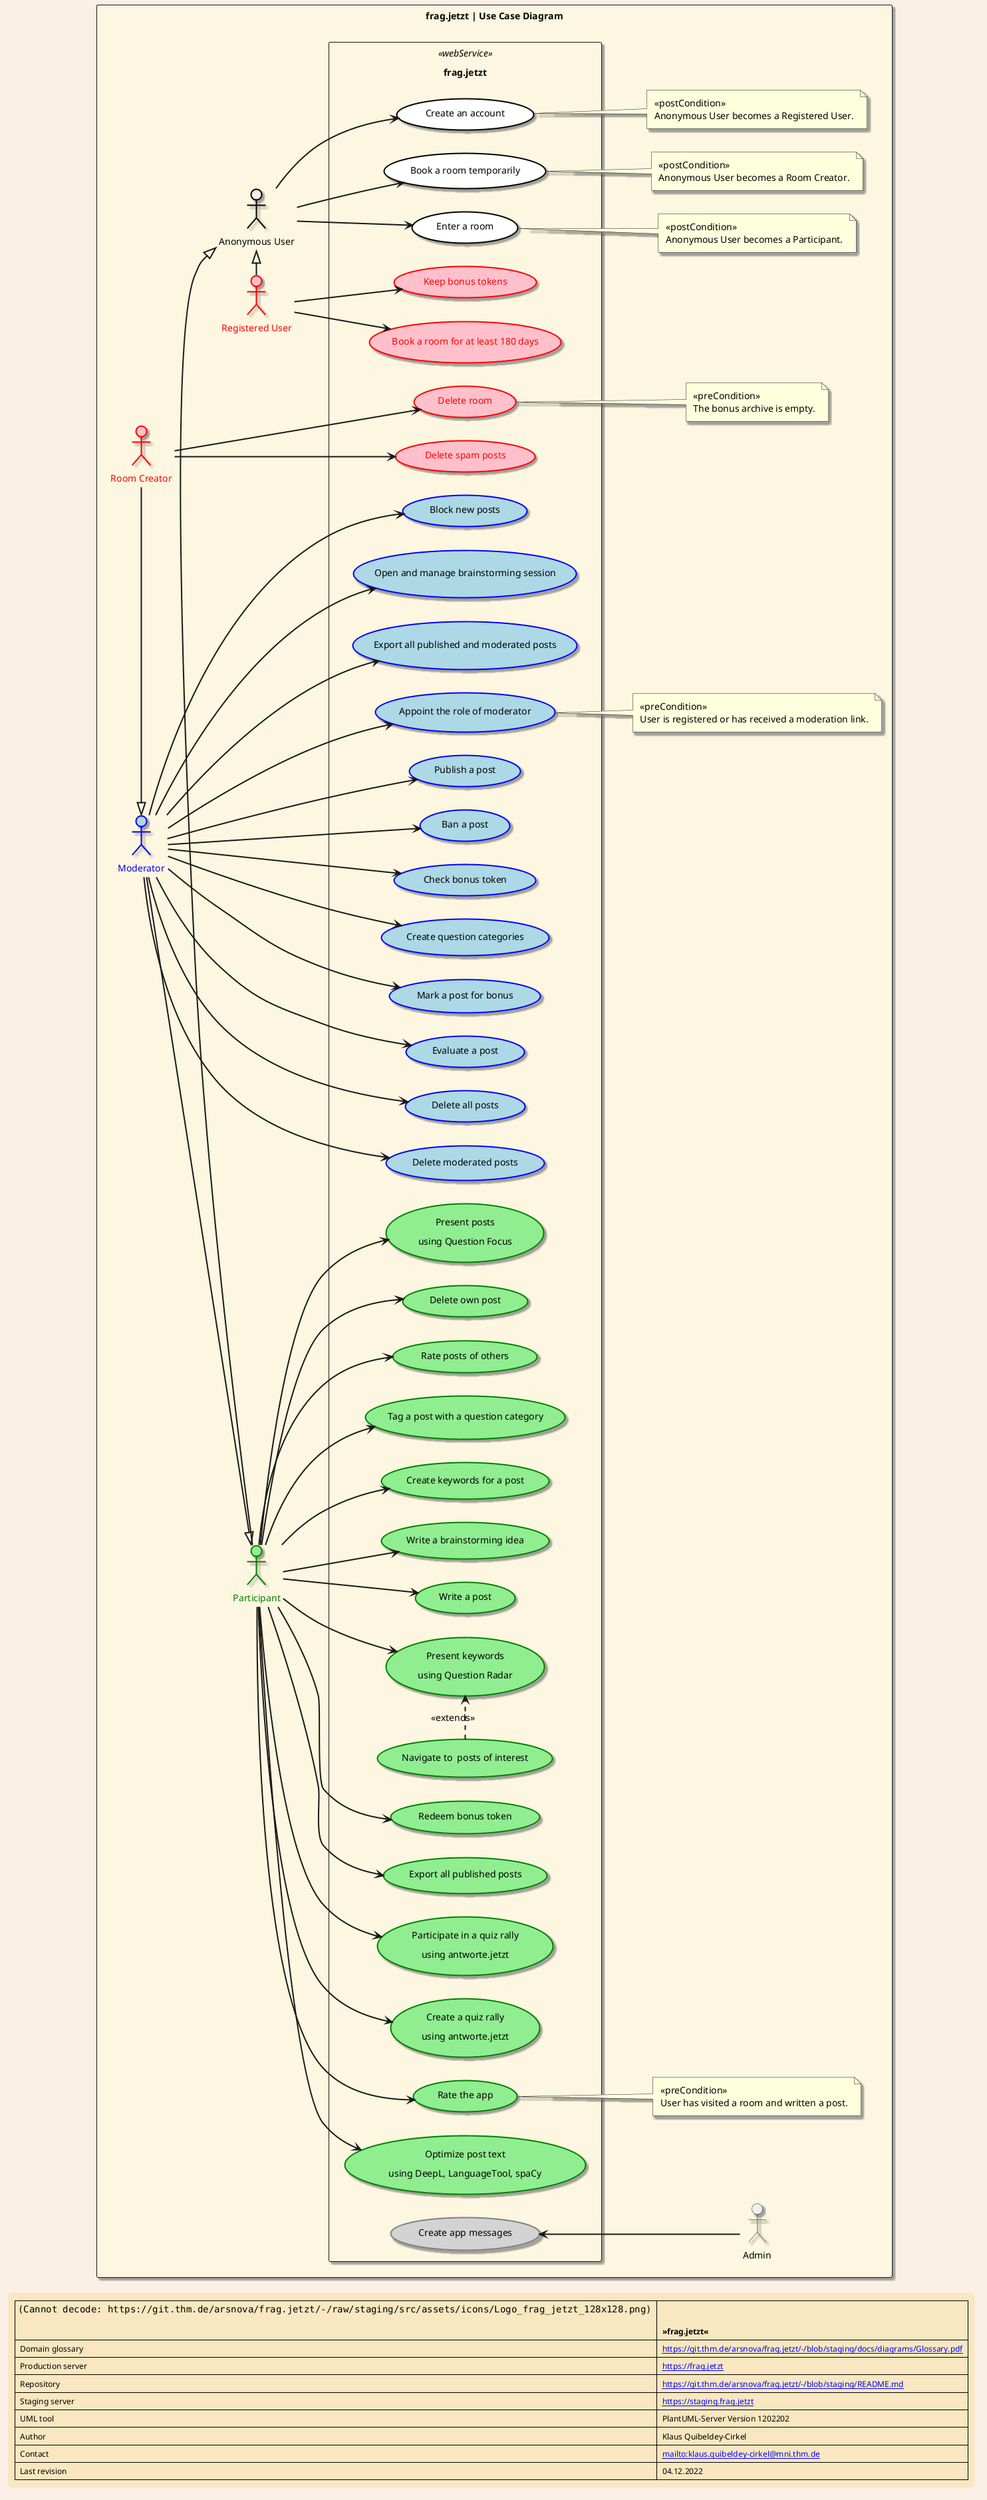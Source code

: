 @startuml
scale 1.0

skinparam backgroundColor Linen
skinparam LegendBackgroundColor Strategy
skinparam LegendBorderThickness 0
skinparam LegendFontSize 12
skinparam Padding 5
skinparam defaultFontSize 14
skinparam ArrowThickness 2
skinparam shadowing true


skinparam rectangle {
    BackgroundColor #fdf6e0
}

skinparam usecase {
    BackgroundColor LightGreen
    BorderColor Green
    BackgroundColor<<USP>> Pink
    BorderColor<<USP>> HotPink
    BorderThickness 2
    ArrowThickness 2
}

rectangle "frag.jetzt | Use Case Diagram" {

left to right direction

actor "Anonymous User" as AU #linen;line:black;line.bold;text:black
actor "Participant" as P #lightgreen;line:green;line.bold;text:green
actor "Moderator" as M #lightblue;line:blue;line.bold;text:blue
actor "Room Creator" as RC #pink;line:red;line.bold;text:red
actor "Registered User" as RU #pink;line:red;line.bold;text:red
actor "Admin" as A

P -|> AU
RU -|> AU
M --|> P
RC -left-|> M

rectangle "frag.jetzt" <<webService>> {

together {
usecase "Enter a room" as UC1 #white;line:black;line.bold;text:black
usecase "Book a room temporarily" as UC2 #white;line:black;line.bold;text:black
usecase "Create an account" as UC3 #white;line:black;line.bold;text:black
}

together {
usecase "Write a post" as UC4
usecase "Write a brainstorming idea" as UC5
usecase "Create keywords for a post" as UC6
usecase "Tag a post with a question category" as UC7
usecase "Rate posts of others" as UC8
usecase "Delete own post" as UC9
usecase UC10 as "Present posts
using Question Focus"
usecase UC11 as "Present keywords
using Question Radar"
usecase "Navigate to  posts of interest" as UC12
usecase UC13 as "Optimize post text
using DeepL, LanguageTool, spaCy"
usecase "Rate the app" as UC14
usecase UC15 as "Create a quiz rally
using antworte.jetzt"
usecase UC16 as "Participate in a quiz rally
using antworte.jetzt"
usecase "Export all published posts" as UC17
usecase "Redeem bonus token" as UC18
}

usecase "Create app messages" as UC19 #lightgray;line:gray;line.bold;text:black

usecase "Delete spam posts" as UC32 #pink;line:red;line.bold;text:red
usecase "Delete room" as UC33 #pink;line:red;line.bold;text:red
usecase "Book a room for at least 180 days" as UC34 #pink;line:red;line.bold;text:red
usecase "Keep bonus tokens" as UC35 #pink;line:red;line.bold;text:red

together {
usecase "Block new posts" as UC26 #lightblue;line:blue;line.bold
usecase "Delete moderated posts" as UC27 #lightblue;line:blue;line.bold
usecase "Delete all posts" as UC28 #lightblue;line:blue;line.bold
usecase "Evaluate a post" as UC23 #lightblue;line:blue;line.bold
usecase "Mark a post for bonus" as UC24 #lightblue;line:blue;line.bold
usecase "Create question categories" as UC20 #lightblue;line:blue;line.bold
usecase "Check bonus token" as UC25 #lightblue;line:blue;line.bold
usecase "Ban a post" as UC21 #lightblue;line:blue;line.bold
usecase "Publish a post" as UC22 #lightblue;line:blue;line.bold
usecase "Appoint the role of moderator" as UC29 #lightblue;line:blue;line.bold
usecase "Export all published and moderated posts" as UC30 #lightblue;line:blue;line.bold
usecase "Open and manage brainstorming session" as UC31 #lightblue;line:blue;line.bold
}

}

AU --> UC1
note right of (UC1)
  «postCondition»
  Anonymous User becomes a Participant.
end note
AU --> UC2
note right of (UC2)
  «postCondition»
  Anonymous User becomes a Room Creator.
end note
AU --> UC3
note right of (UC3)
  «postCondition»
  Anonymous User becomes a Registered User.
end note
P --> UC14
note right of (UC14)
«preCondition»
User has visited a room and written a post.
end note
M --> UC29
note right of (UC29)
«preCondition»
User is registered or has received a moderation link.
end note
RC --> UC33
note right of (UC33)
«preCondition»
The bonus archive is empty.
end note

P --> UC4
P --> UC5
P --> UC6
P --> UC7
P --> UC8
P --> UC9
P --> UC10
P --> UC11
P --> UC13
P --> UC15
P --> UC16
P --> UC17
P --> UC18

M --> UC20
M --> UC21
M --> UC22
M --> UC23
M --> UC24
M --> UC25
M --> UC26
M --> UC27
M --> UC28
M --> UC30
M --> UC31

RU --> UC34
RU --> UC35
RC ---> UC32

UC19 <-- A

(UC12) .> (UC11) : <<extends>>

}

legend right
    |<img:https://git.thm.de/arsnova/frag.jetzt/-/raw/staging/src/assets/icons/Logo_frag_jetzt_128x128.png> |= \n\n »frag.jetzt« |
    | Domain glossary | [[https://git.thm.de/arsnova/frag.jetzt/-/blob/staging/docs/diagrams/Glossary.pdf]] |
    | Production server | [[https://frag.jetzt]] |
    | Repository | [[https://git.thm.de/arsnova/frag.jetzt/-/blob/staging/README.md]] |
    | Staging server | [[https://staging.frag.jetzt]] |
    | UML tool| PlantUML-Server Version 1202202|
    | Author| Klaus Quibeldey-Cirkel|
    | Contact| [[mailto:klaus.quibeldey-cirkel@mni.thm.de]] |
    | Last revision| 04.12.2022 |
  end legend
@enduml
